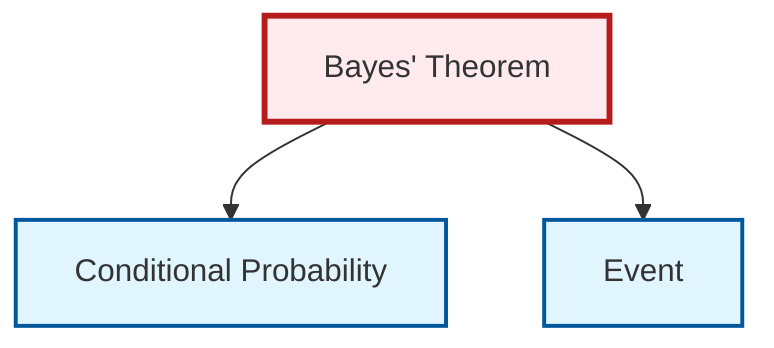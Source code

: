 graph TD
    classDef definition fill:#e1f5fe,stroke:#01579b,stroke-width:2px
    classDef theorem fill:#f3e5f5,stroke:#4a148c,stroke-width:2px
    classDef axiom fill:#fff3e0,stroke:#e65100,stroke-width:2px
    classDef example fill:#e8f5e9,stroke:#1b5e20,stroke-width:2px
    classDef current fill:#ffebee,stroke:#b71c1c,stroke-width:3px
    def-event["Event"]:::definition
    thm-bayes["Bayes' Theorem"]:::theorem
    def-conditional-probability["Conditional Probability"]:::definition
    thm-bayes --> def-conditional-probability
    thm-bayes --> def-event
    class thm-bayes current